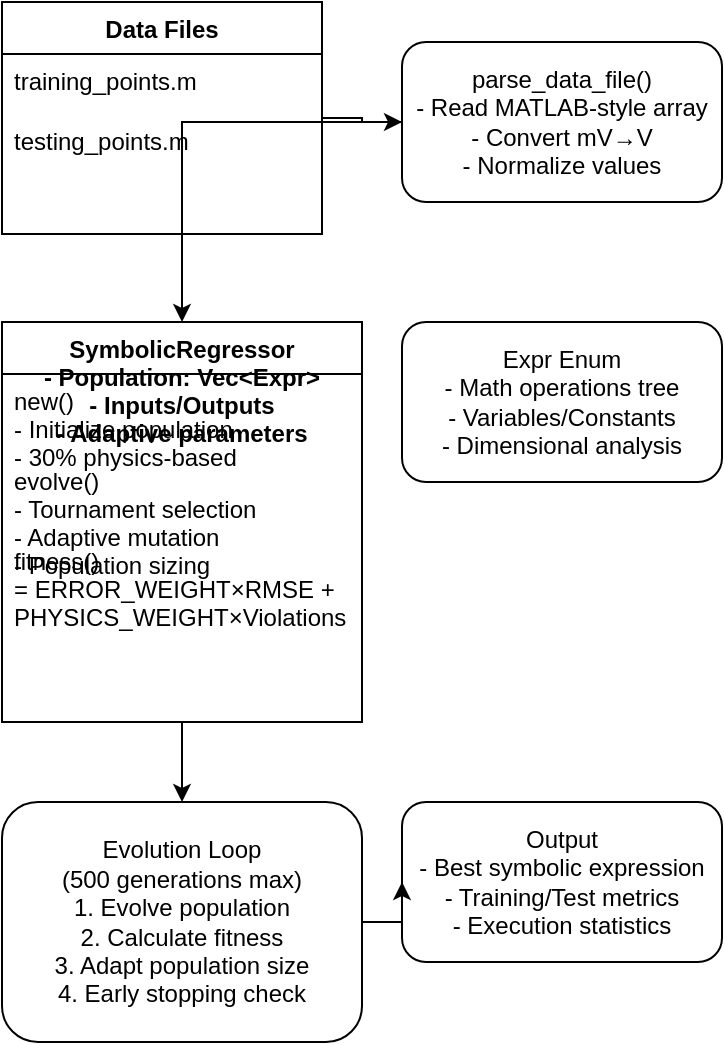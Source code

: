 <mxfile version="21.6.5" type="device">
  <diagram name="Page-1" id="UxCFJ7xFTkE3kbQ0XHcW">
    <mxGraphModel dx="1426" dy="794" grid="1" gridSize="10" guides="1" tooltips="1" connect="1" arrows="1" fold="1" page="1" pageScale="1" pageWidth="850" pageHeight="1100" math="0" shadow="0">
      <root>
        <mxCell id="0" />
        <mxCell id="1" parent="0" />
        
        <!-- Main Components -->
        <mxCell id="data" value="Data Files" style="swimlane;fontStyle=1;align=center;verticalAlign=top;childLayout=stackLayout;horizontal=1;startSize=26;horizontalStack=0;resizeParent=1;resizeParentMax=0;collapsible=1;" vertex="1" parent="1">
          <mxGeometry x="120" y="40" width="160" height="116" as="geometry" />
        </mxCell>
        <mxCell id="data1" value="training_points.m" style="text;strokeColor=none;fillColor=none;align=left;verticalAlign=top;spacingLeft=4;spacingRight=4;rotatable=0;part=1;" vertex="1" parent="data">
          <mxGeometry y="26" width="160" height="30" as="geometry" />
        </mxCell>
        <mxCell id="data2" value="testing_points.m" style="text;strokeColor=none;fillColor=none;align=left;verticalAlign=top;spacingLeft=4;spacingRight=4;rotatable=0;part=1;" vertex="1" parent="data">
          <mxGeometry y="56" width="160" height="30" as="geometry" />
        </mxCell>

        <!-- Data Flow -->
        <mxCell id="parse" value="parse_data_file()&#10;- Read MATLAB-style array&#10;- Convert mV→V&#10;- Normalize values" style="rounded=1;whiteSpace=wrap;html=1;" vertex="1" parent="1">
          <mxGeometry x="320" y="60" width="160" height="80" as="geometry" />
        </mxCell>
        <mxCell id="edge1" style="edgeStyle=orthogonalEdgeStyle;rounded=0;orthogonalLoop=1;jettySize=auto;html=1;" edge="1" parent="1" source="data" target="parse">
          <mxGeometry relative="1" as="geometry" />
        </mxCell>

        <!-- Symbolic Regressor -->
        <mxCell id="regressor" value="SymbolicRegressor&#10;- Population: Vec&lt;Expr&gt;&#10;- Inputs/Outputs&#10;- Adaptive parameters" style="swimlane;fontStyle=1;align=center;verticalAlign=top;childLayout=stackLayout;horizontal=1;startSize=26;horizontalStack=0;resizeParent=1;resizeParentMax=0;collapsible=1;" vertex="1" parent="1">
          <mxGeometry x="120" y="200" width="180" height="200" as="geometry" />
        </mxCell>
        <mxCell id="regressor1" value="new()&#10;- Initialize population&#10;- 30% physics-based" style="text;strokeColor=none;fillColor=none;align=left;verticalAlign=top;spacingLeft=4;spacingRight=4;rotatable=0;part=1;" vertex="1" parent="regressor">
          <mxGeometry y="26" width="180" height="40" as="geometry" />
        </mxCell>
        <mxCell id="regressor2" value="evolve()&#10;- Tournament selection&#10;- Adaptive mutation&#10;- Population sizing" style="text;strokeColor=none;fillColor=none;align=left;verticalAlign=top;spacingLeft=4;spacingRight=4;rotatable=0;part=1;" vertex="1" parent="regressor">
          <mxGeometry y="66" width="180" height="40" as="geometry" />
        </mxCell>
        <mxCell id="regressor3" value="fitness()&#10;= ERROR_WEIGHT×RMSE +&#10;PHYSICS_WEIGHT×Violations" style="text;strokeColor=none;fillColor=none;align=left;verticalAlign=top;spacingLeft=4;spacingRight=4;rotatable=0;part=1;" vertex="1" parent="regressor">
          <mxGeometry y="106" width="180" height="60" as="geometry" />
        </mxCell>

        <!-- Expression Structure -->
        <mxCell id="expr" value="Expr Enum&#10;- Math operations tree&#10;- Variables/Constants&#10;- Dimensional analysis" style="rounded=1;whiteSpace=wrap;html=1;" vertex="1" parent="1">
          <mxGeometry x="320" y="200" width="160" height="80" as="geometry" />
        </mxCell>
        <mxCell id="edge2" style="edgeStyle=orthogonalEdgeStyle;rounded=0;orthogonalLoop=1;jettySize=auto;html=1;" edge="1" parent="1" source="parse" target="regressor">
          <mxGeometry relative="1" as="geometry" />
        </mxCell>

        <!-- Evolution Loop -->
        <mxCell id="loop" value="Evolution Loop&#10;(500 generations max)&#10;1. Evolve population&#10;2. Calculate fitness&#10;3. Adapt population size&#10;4. Early stopping check" style="rounded=1;whiteSpace=wrap;html=1;" vertex="1" parent="1">
          <mxGeometry x="120" y="440" width="180" height="120" as="geometry" />
        </mxCell>
        <mxCell id="edge3" style="edgeStyle=orthogonalEdgeStyle;rounded=0;orthogonalLoop=1;jettySize=auto;html=1;" edge="1" parent="1" source="regressor" target="loop">
          <mxGeometry relative="1" as="geometry" />
        </mxCell>

        <!-- Output -->
        <mxCell id="output" value="Output&#10;- Best symbolic expression&#10;- Training/Test metrics&#10;- Execution statistics" style="rounded=1;whiteSpace=wrap;html=1;" vertex="1" parent="1">
          <mxGeometry x="320" y="440" width="160" height="80" as="geometry" />
        </mxCell>
        <mxCell id="edge4" style="edgeStyle=orthogonalEdgeStyle;rounded=0;orthogonalLoop=1;jettySize=auto;html=1;" edge="1" parent="1" source="loop" target="output">
          <mxGeometry relative="1" as="geometry" />
        </mxCell>
      </root>
    </mxGraphModel>
  </diagram>
</mxfile>